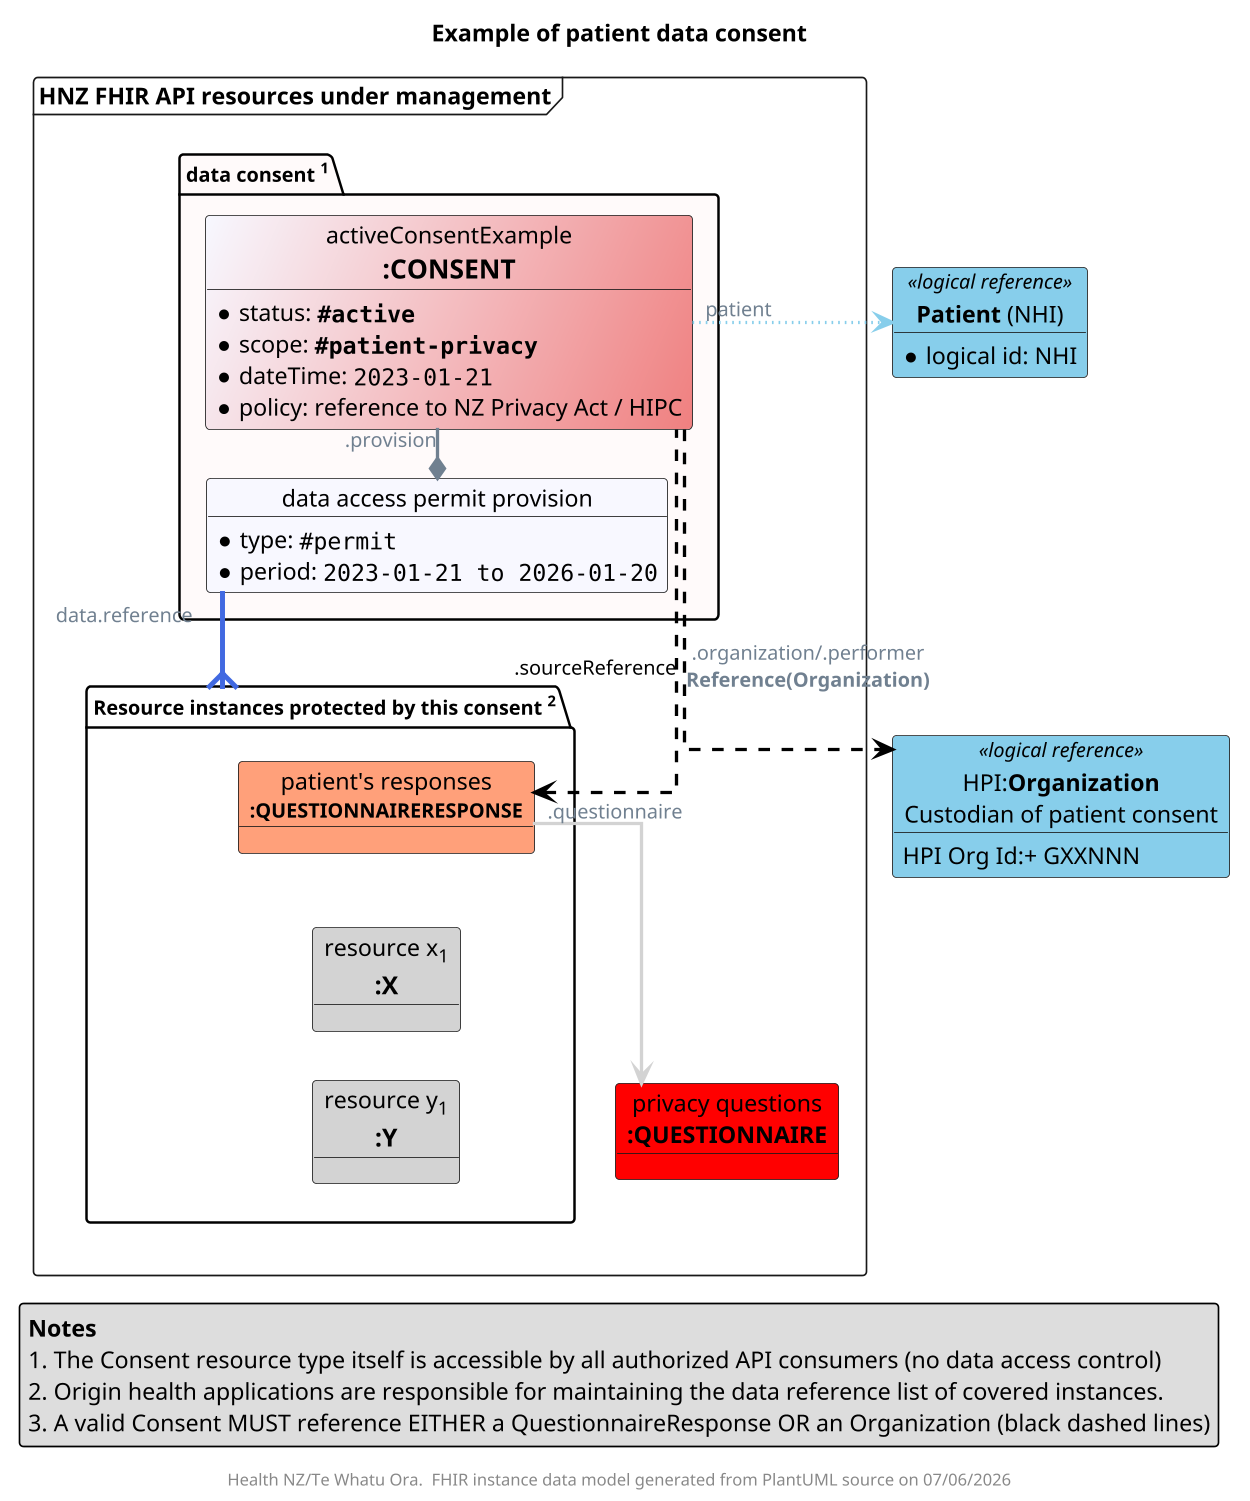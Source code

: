 @startuml obj-FHIR-data-consent-active

top to bottom direction
skinparam dpi 300
allow_mixing
scale 400 width

skinparam ActivityDiamondBackgroundColor #RoyalBlue
skinparam ArrowColor #SlateGrey   
skinparam ArrowFontColor #RoyalBlue
skinparam ArrowFontColor #SlateGrey  
skinparam ArrowFontSize 12
skinparam ArrowMessageAlignment left
skinparam BoxPadding 10
skinparam linetype ortho
skinparam nodesep 30
skinparam ranksep 30
skinparam roundcorner 5
skinparam sequenceArrowThickness 2

title Example of patient data consent

!procedure $Coding($Alias,$System,$Code,$Display)
  object "<color:GhostWhite>$System" as $Alias #MediumPurple {
    <color:GhostWhite><size:11>**$Code**-$Display
  }
!endprocedure

frame "HNZ FHIR API resources under management" as HNZMain {

  package "<size:12>data consent <sup>1</sup>" as ACTIVE #Snow {
      
    object "activeConsentExample\n<size:16>**:CONSENT**" as CONSENT #GhostWhite/LightCoral {
      * status: ""**#active**""
      * scope: ""**#patient-privacy**""
      * dateTime: ""2023-01-21""
      * policy: reference to NZ Privacy Act / HIPC
    }

    object "data access permit provision" as DAP #GhostWhite {
      * type: ""#permit""
      * period: ""2023-01-21 to 2026-01-20""
    }

  }

  object "privacy questions\n<size:14>**:QUESTIONNAIRE**" as Q #Red

  package "<size:12>Resource instances protected by this consent <sup>2</sup>" as COVERED {
    object "patient's responses\n<size:12>**:QUESTIONNAIRERESPONSE**" as QRC #LightSalmon
    object "resource x<sub>1</sub>\n**<size:15>:X**" as AnyResource #LightGray
    object "resource y<sub>1</sub>\n**<size:15>:Y**" as AnotherResource #LightGray
    QRC -[hidden]d- AnyResource
    AnyResource -[hidden]d- AnotherResource
  }

  ' connectors
  'DAP "1" -[thickness=3,#RoyalBlue]l--{ COVERED : 0..*\ndata.references

  DAP "data.reference" -[thickness=3,#RoyalBlue]--{ COVERED 

}

' resources in other repos
object "**Patient** (NHI)" as Patient <<logical reference>> #SkyBlue {
  * logical id: NHI
}

object "HPI:**Organization**\nCustodian of patient consent" as HPI <<logical reference>> #SkyBlue {
  HPI Org Id:+ GXXNNN
}

CONSENT -d-* DAP : "".provision""
CONSENT -[dashed,#Black]l-> QRC: <color:#Black>.sourceReference
CONSENT "patient" -[dotted,#SkyBlue]r-> Patient
CONSENT -[dashed,#Black]---> HPI: .organization/.performer\n**Reference(Organization)**
QRC ".questionnaire" -[#LightGray]--> Q

legend bottom
  **Notes**
  1. The Consent resource type itself is accessible by all authorized API consumers (no data access control)
  2. Origin health applications are responsible for maintaining the data reference list of covered instances.
  3. A valid Consent MUST reference EITHER a QuestionnaireResponse OR an Organization (black dashed lines)
endlegend


footer "Health NZ/Te Whatu Ora.  FHIR instance data model generated from PlantUML source on %date('dd/MM/yyyy')"

@enduml